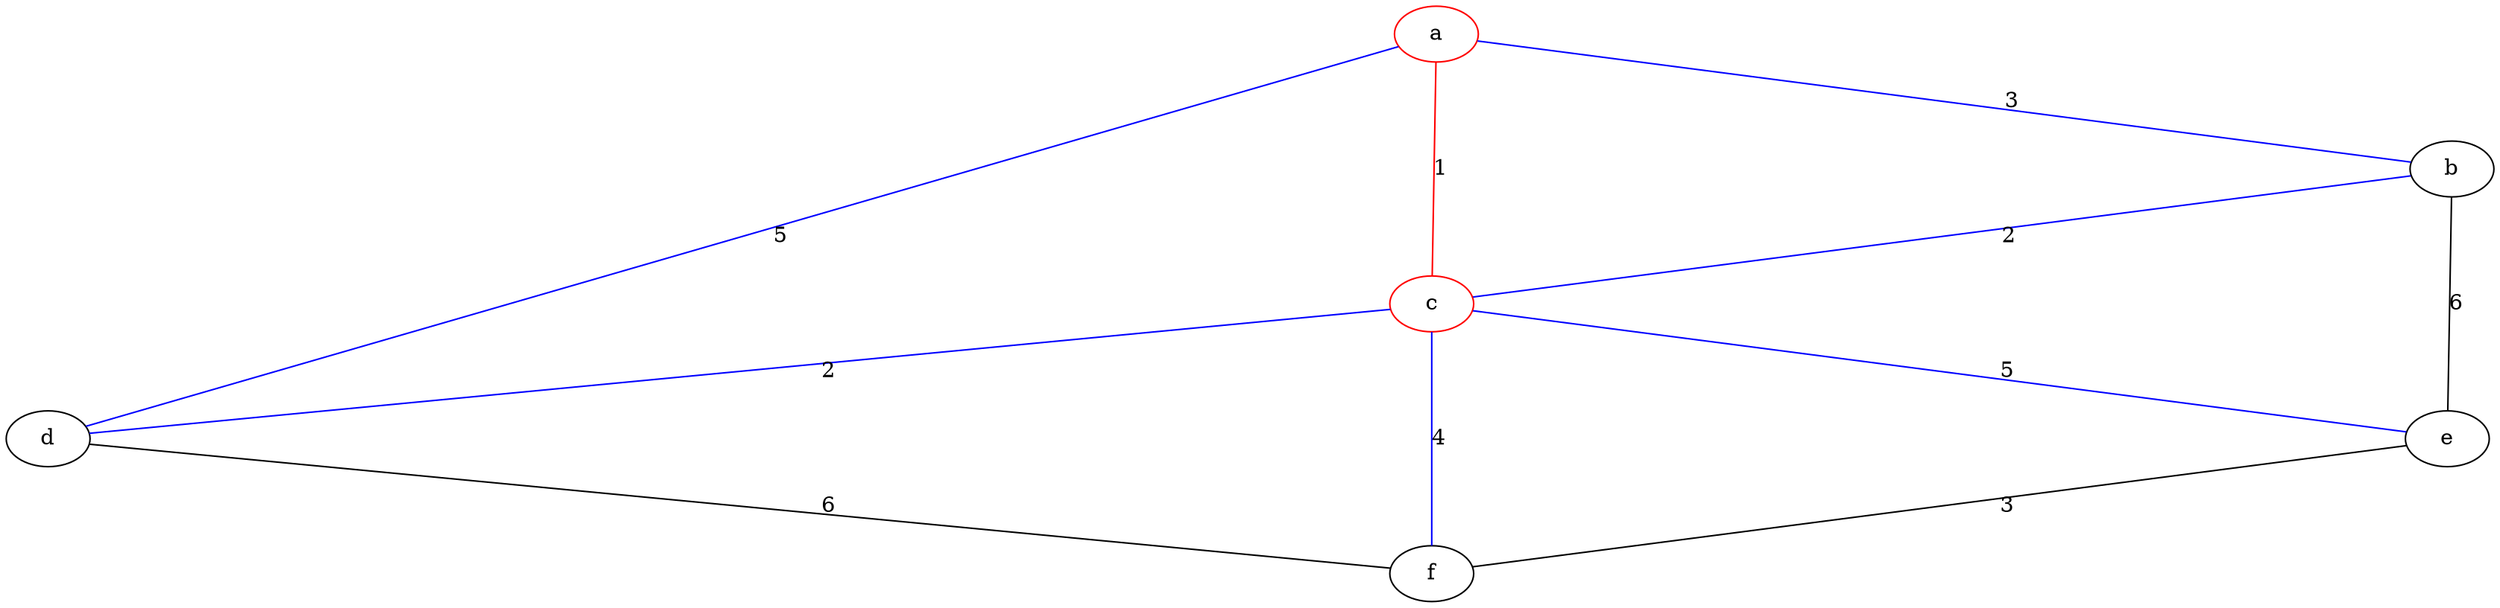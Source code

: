 digraph {
    splines=true;
    sep="+25,25";
    overlap=scalexy;
    nodesep=6.0;



    a -> b [label="3", dir=none, color=blue]
    a -> c [label="1", dir=none, color=red]
    a -> d [label="5", dir=none, color=blue]

    b -> c [label="2", dir=none, color=blue]
    c -> d [label="2", dir=none, color=blue]

    b -> e [label="6", dir=none]
    c -> e [label="5", dir=none, color=blue]

    c -> f [label="4", dir=none, color=blue]
    d -> f [label="6", dir=none]

    e -> f [label="3", dir=none]

    a [color=red]
    c [color=red]
}

